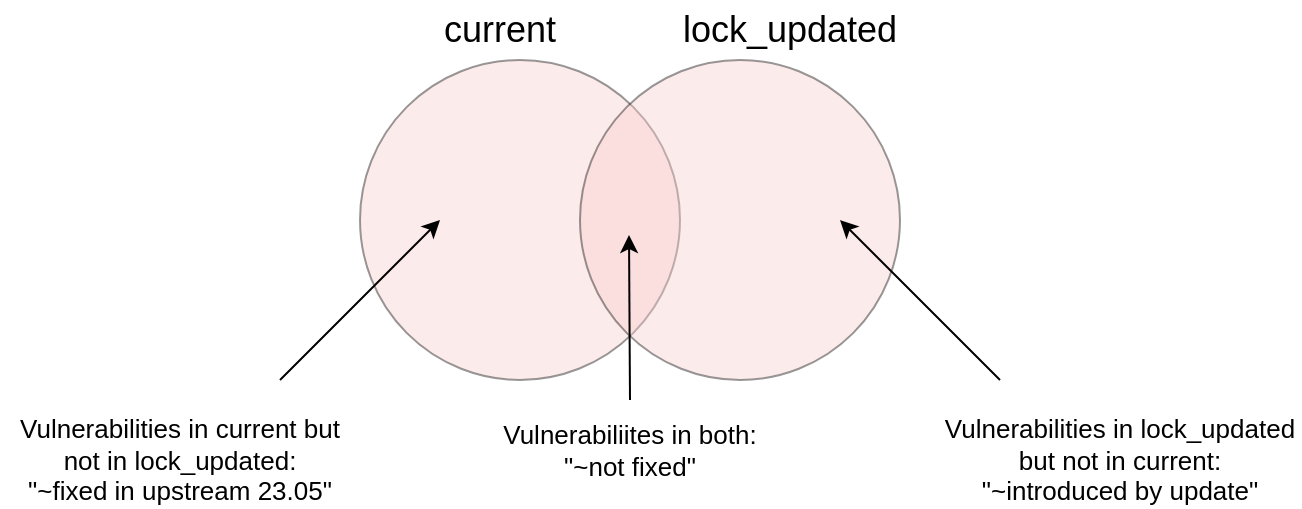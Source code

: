 <mxfile version="21.6.9" type="device">
  <diagram name="Page-1" id="HdaGxHlB1xQAiQaXo_UU">
    <mxGraphModel dx="1391" dy="1468" grid="1" gridSize="10" guides="1" tooltips="1" connect="1" arrows="1" fold="1" page="1" pageScale="1" pageWidth="850" pageHeight="1100" math="0" shadow="0">
      <root>
        <mxCell id="0" />
        <mxCell id="1" parent="0" />
        <mxCell id="5uz13Aay6R-MT0YAYzjq-1" value="" style="ellipse;whiteSpace=wrap;html=1;aspect=fixed;fillColor=#f8cecc;strokeColor=#000000;textOpacity=80;opacity=40;" parent="1" vertex="1">
          <mxGeometry x="280" y="160" width="160" height="160" as="geometry" />
        </mxCell>
        <mxCell id="5uz13Aay6R-MT0YAYzjq-2" value="" style="ellipse;whiteSpace=wrap;html=1;aspect=fixed;fillColor=#f8cecc;strokeColor=#000000;opacity=40;strokeWidth=1;" parent="1" vertex="1">
          <mxGeometry x="390" y="160" width="160" height="160" as="geometry" />
        </mxCell>
        <mxCell id="5uz13Aay6R-MT0YAYzjq-4" value="current" style="text;html=1;strokeColor=none;fillColor=none;align=center;verticalAlign=middle;whiteSpace=wrap;rounded=0;fontSize=18;" parent="1" vertex="1">
          <mxGeometry x="320" y="130" width="60" height="30" as="geometry" />
        </mxCell>
        <mxCell id="5uz13Aay6R-MT0YAYzjq-5" value="" style="endArrow=classic;html=1;rounded=0;" parent="1" edge="1">
          <mxGeometry width="50" height="50" relative="1" as="geometry">
            <mxPoint x="415" y="330" as="sourcePoint" />
            <mxPoint x="414.5" y="247.5" as="targetPoint" />
          </mxGeometry>
        </mxCell>
        <mxCell id="5uz13Aay6R-MT0YAYzjq-7" value="Vulnerabiliites in both:&lt;br style=&quot;font-size: 13px;&quot;&gt;&quot;~not fixed&quot;" style="text;html=1;strokeColor=none;fillColor=none;align=center;verticalAlign=middle;whiteSpace=wrap;rounded=0;fontSize=13;" parent="1" vertex="1">
          <mxGeometry x="350" y="340" width="130" height="30" as="geometry" />
        </mxCell>
        <mxCell id="5uz13Aay6R-MT0YAYzjq-8" value="" style="endArrow=classic;html=1;rounded=0;" parent="1" edge="1">
          <mxGeometry width="50" height="50" relative="1" as="geometry">
            <mxPoint x="240" y="320" as="sourcePoint" />
            <mxPoint x="320" y="240" as="targetPoint" />
          </mxGeometry>
        </mxCell>
        <mxCell id="5uz13Aay6R-MT0YAYzjq-9" value="Vulnerabilities in current but not in lock_updated:&lt;br style=&quot;font-size: 13px;&quot;&gt;&quot;~fixed in upstream 23.05&quot;" style="text;html=1;strokeColor=none;fillColor=none;align=center;verticalAlign=middle;whiteSpace=wrap;rounded=0;fontSize=13;" parent="1" vertex="1">
          <mxGeometry x="100" y="340" width="180" height="40" as="geometry" />
        </mxCell>
        <mxCell id="5uz13Aay6R-MT0YAYzjq-11" value="" style="endArrow=classic;html=1;rounded=0;" parent="1" edge="1">
          <mxGeometry width="50" height="50" relative="1" as="geometry">
            <mxPoint x="600" y="320" as="sourcePoint" />
            <mxPoint x="520" y="240" as="targetPoint" />
          </mxGeometry>
        </mxCell>
        <mxCell id="5uz13Aay6R-MT0YAYzjq-12" value="Vulnerabilities in lock_updated but not in current:&lt;br style=&quot;font-size: 13px;&quot;&gt;&quot;~introduced by update&quot;" style="text;html=1;strokeColor=none;fillColor=none;align=center;verticalAlign=middle;whiteSpace=wrap;rounded=0;fontSize=13;" parent="1" vertex="1">
          <mxGeometry x="570" y="340" width="180" height="40" as="geometry" />
        </mxCell>
        <mxCell id="5uz13Aay6R-MT0YAYzjq-13" value="lock_updated" style="text;html=1;strokeColor=none;fillColor=none;align=center;verticalAlign=middle;whiteSpace=wrap;rounded=0;fontSize=18;" parent="1" vertex="1">
          <mxGeometry x="430" y="130" width="130" height="30" as="geometry" />
        </mxCell>
      </root>
    </mxGraphModel>
  </diagram>
</mxfile>
